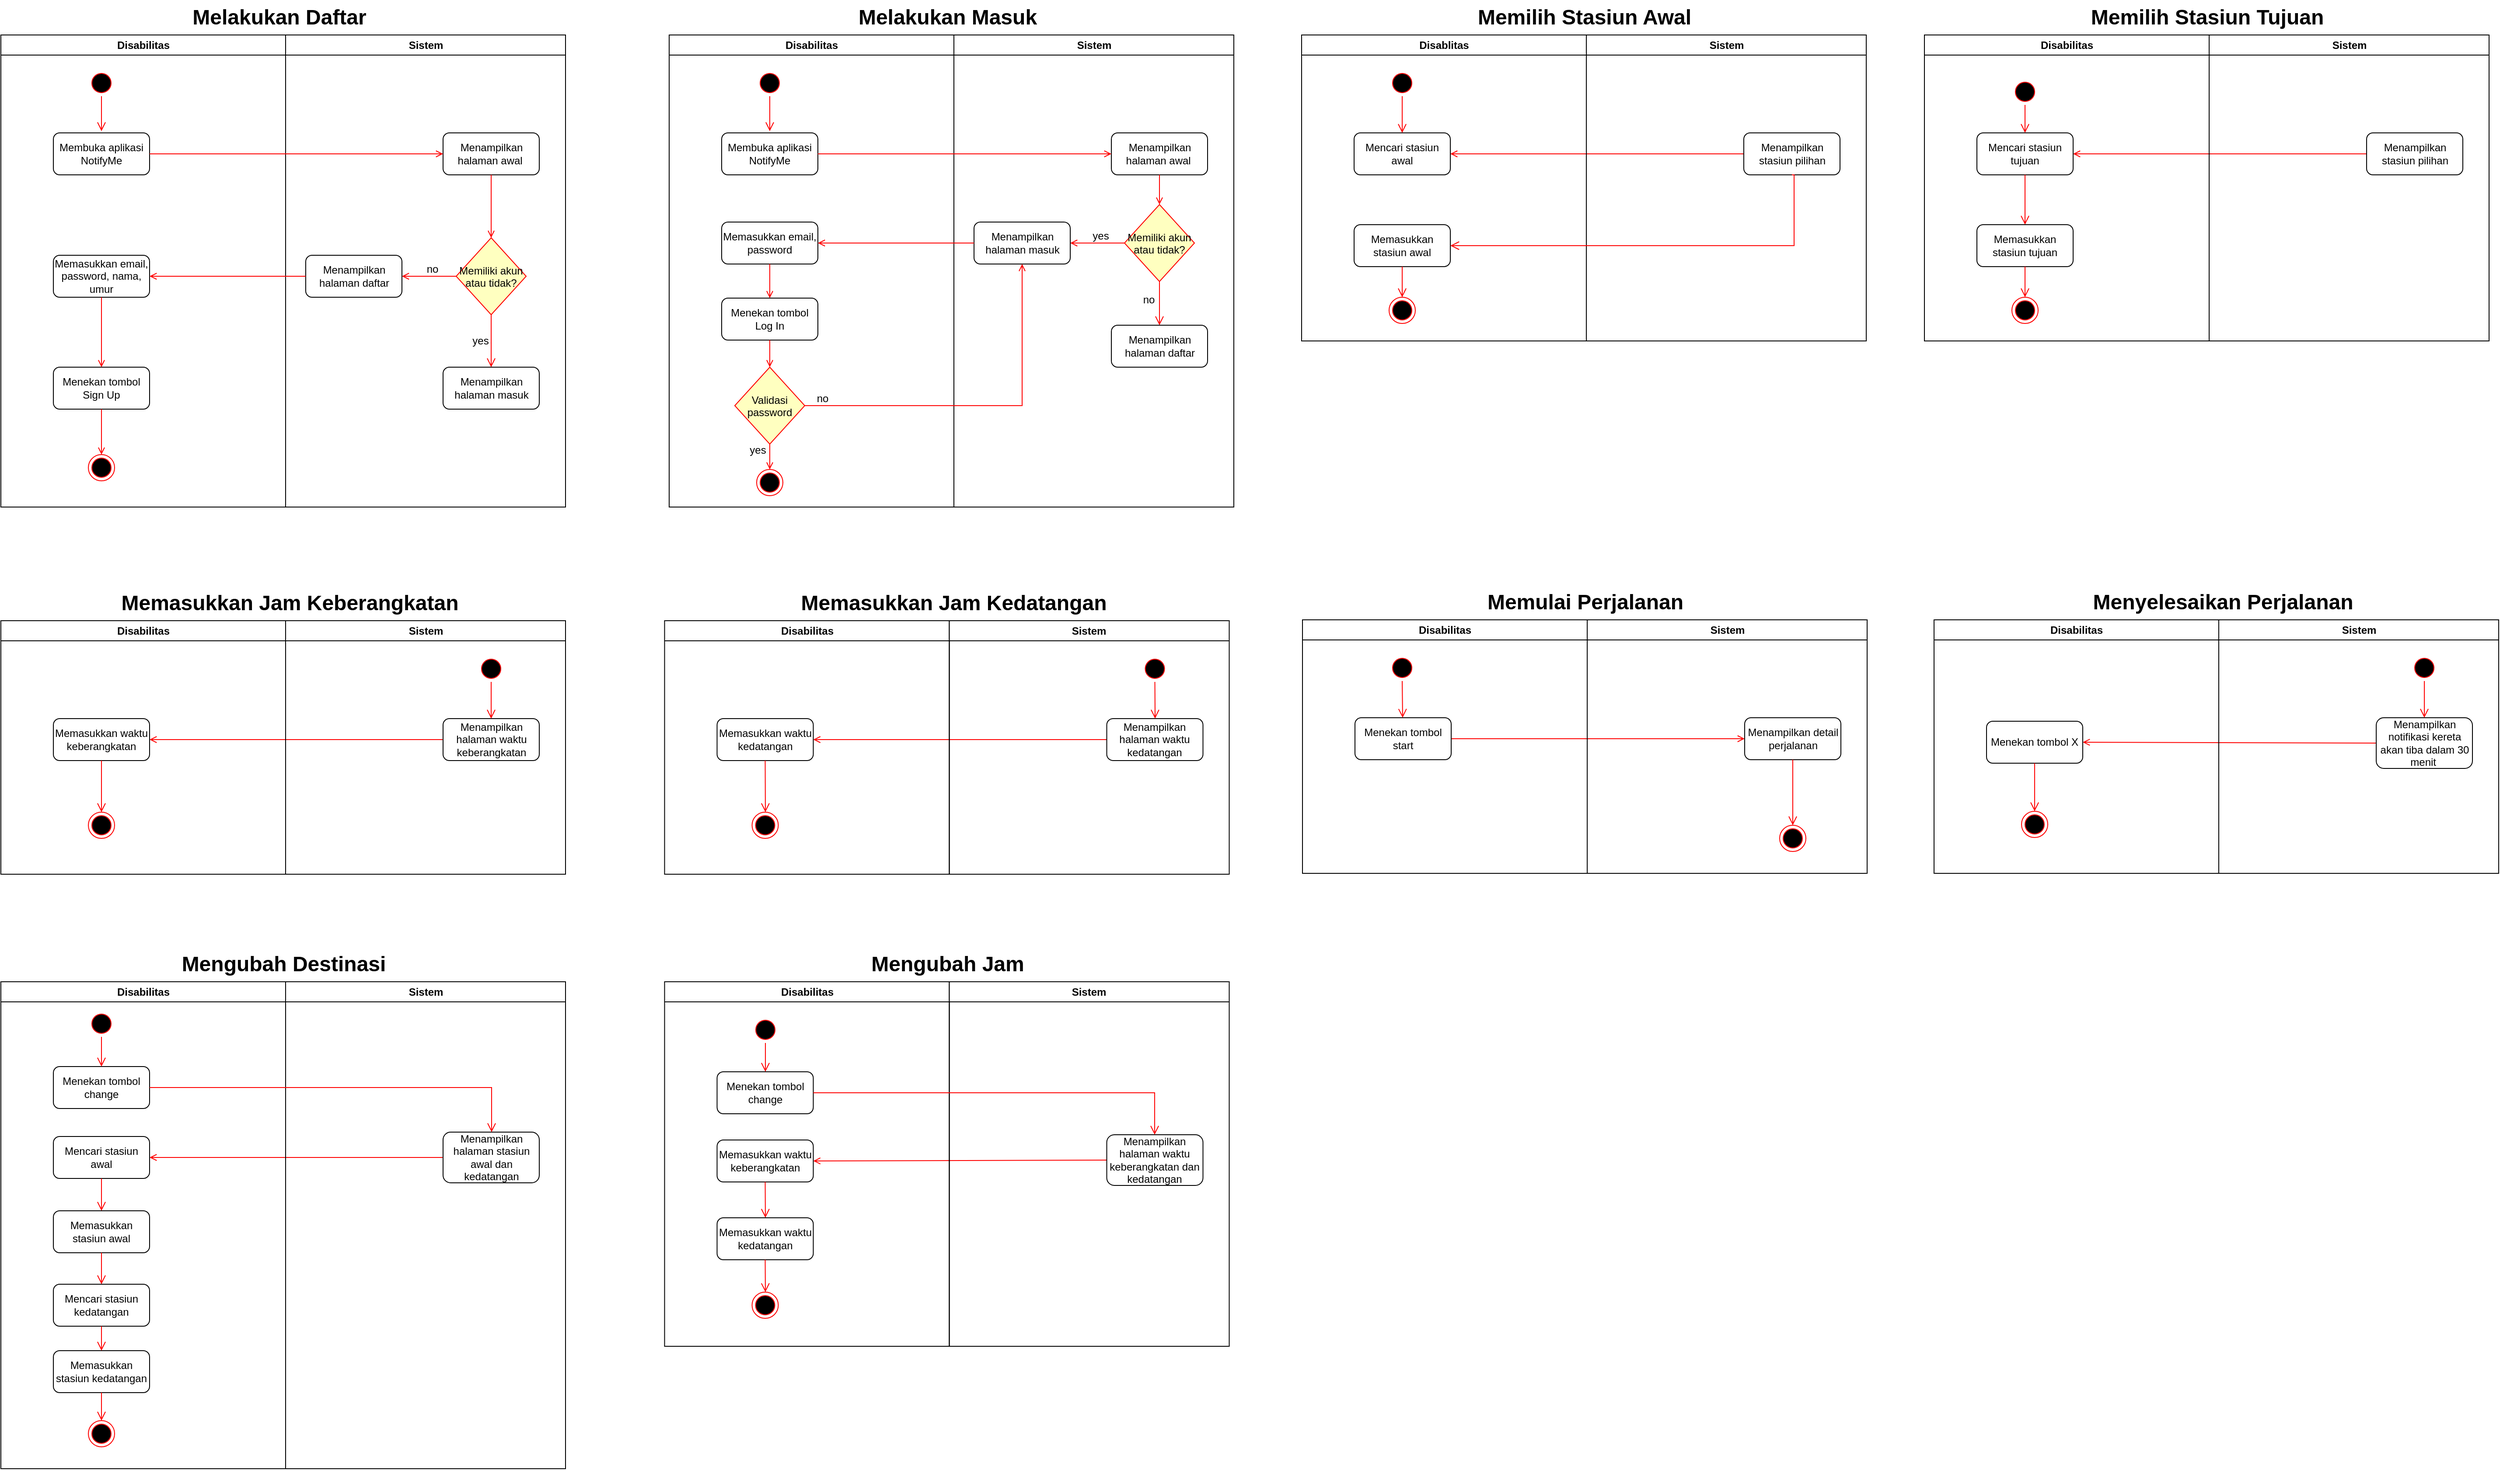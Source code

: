 <mxfile version="22.1.11" type="github">
  <diagram name="Page-1" id="e7e014a7-5840-1c2e-5031-d8a46d1fe8dd">
    <mxGraphModel dx="2760" dy="1655" grid="1" gridSize="10" guides="1" tooltips="1" connect="1" arrows="1" fold="1" page="1" pageScale="1" pageWidth="1169" pageHeight="826" background="none" math="0" shadow="0">
      <root>
        <mxCell id="0" />
        <mxCell id="1" parent="0" />
        <mxCell id="2" value="Disabilitas" style="swimlane;whiteSpace=wrap" parent="1" vertex="1">
          <mxGeometry x="-306" y="-630" width="325.5" height="540" as="geometry" />
        </mxCell>
        <mxCell id="5" value="" style="ellipse;shape=startState;fillColor=#000000;strokeColor=#ff0000;" parent="2" vertex="1">
          <mxGeometry x="100" y="40" width="30" height="30" as="geometry" />
        </mxCell>
        <mxCell id="6" value="" style="edgeStyle=elbowEdgeStyle;elbow=horizontal;verticalAlign=bottom;endArrow=open;endSize=8;strokeColor=#FF0000;endFill=1;rounded=0" parent="2" source="5" edge="1">
          <mxGeometry x="100" y="40" as="geometry">
            <mxPoint x="115.115" y="110" as="targetPoint" />
          </mxGeometry>
        </mxCell>
        <mxCell id="zjFfiofUmFdudKenRciE-41" value="Membuka aplikasi NotifyMe" style="rounded=1;whiteSpace=wrap;html=1;" parent="2" vertex="1">
          <mxGeometry x="60" y="112" width="110" height="48" as="geometry" />
        </mxCell>
        <mxCell id="zjFfiofUmFdudKenRciE-57" value="Memasukkan email, password" style="rounded=1;whiteSpace=wrap;html=1;" parent="2" vertex="1">
          <mxGeometry x="60" y="214" width="110" height="48" as="geometry" />
        </mxCell>
        <mxCell id="zjFfiofUmFdudKenRciE-63" value="Validasi&#xa;password" style="rhombus;fillColor=#ffffc0;strokeColor=#ff0000;" parent="2" vertex="1">
          <mxGeometry x="75" y="380" width="80" height="88" as="geometry" />
        </mxCell>
        <mxCell id="zjFfiofUmFdudKenRciE-69" value="yes" style="text;html=1;strokeColor=none;fillColor=none;align=center;verticalAlign=middle;whiteSpace=wrap;rounded=0;" parent="2" vertex="1">
          <mxGeometry x="83.5" y="471" width="35" height="8" as="geometry" />
        </mxCell>
        <mxCell id="zjFfiofUmFdudKenRciE-66" value="no" style="text;html=1;strokeColor=none;fillColor=none;align=center;verticalAlign=middle;whiteSpace=wrap;rounded=0;" parent="2" vertex="1">
          <mxGeometry x="158" y="412" width="35" height="8" as="geometry" />
        </mxCell>
        <mxCell id="ka0JLmJbpeh9YCM6iJQs-76" value="" style="endArrow=open;strokeColor=#FF0000;endFill=1;rounded=0;exitX=0.5;exitY=1;exitDx=0;exitDy=0;entryX=0.5;entryY=0;entryDx=0;entryDy=0;" parent="2" source="zjFfiofUmFdudKenRciE-57" target="zjFfiofUmFdudKenRciE-68" edge="1">
          <mxGeometry relative="1" as="geometry">
            <mxPoint x="125.5" y="396" as="sourcePoint" />
            <mxPoint x="115.5" y="290" as="targetPoint" />
          </mxGeometry>
        </mxCell>
        <mxCell id="zjFfiofUmFdudKenRciE-68" value="Menekan tombol Log In" style="rounded=1;whiteSpace=wrap;html=1;" parent="2" vertex="1">
          <mxGeometry x="60" y="301" width="110" height="48" as="geometry" />
        </mxCell>
        <mxCell id="ka0JLmJbpeh9YCM6iJQs-77" value="" style="endArrow=open;strokeColor=#FF0000;endFill=1;rounded=0;exitX=0.5;exitY=1;exitDx=0;exitDy=0;entryX=0.5;entryY=0;entryDx=0;entryDy=0;" parent="2" source="zjFfiofUmFdudKenRciE-68" target="zjFfiofUmFdudKenRciE-63" edge="1">
          <mxGeometry relative="1" as="geometry">
            <mxPoint x="125" y="272" as="sourcePoint" />
            <mxPoint x="125" y="325" as="targetPoint" />
          </mxGeometry>
        </mxCell>
        <mxCell id="3" value="Sistem" style="swimlane;whiteSpace=wrap" parent="1" vertex="1">
          <mxGeometry x="19.5" y="-630" width="320" height="540" as="geometry" />
        </mxCell>
        <mxCell id="21" value="Memiliki akun&#xa;atau tidak?" style="rhombus;fillColor=#ffffc0;strokeColor=#ff0000;" parent="3" vertex="1">
          <mxGeometry x="195" y="194" width="80" height="88" as="geometry" />
        </mxCell>
        <mxCell id="23" value="" style="edgeStyle=elbowEdgeStyle;elbow=horizontal;align=left;verticalAlign=top;endArrow=open;endSize=8;strokeColor=#FF0000;endFill=1;rounded=0;exitX=0.5;exitY=1;exitDx=0;exitDy=0;entryX=0.5;entryY=0;entryDx=0;entryDy=0;" parent="3" source="21" target="zjFfiofUmFdudKenRciE-50" edge="1">
          <mxGeometry x="-1" relative="1" as="geometry">
            <mxPoint x="235" y="324.0" as="targetPoint" />
            <Array as="points">
              <mxPoint x="235" y="304" />
            </Array>
          </mxGeometry>
        </mxCell>
        <mxCell id="zjFfiofUmFdudKenRciE-42" value="Menampilkan halaman awal&amp;nbsp;" style="rounded=1;whiteSpace=wrap;html=1;" parent="3" vertex="1">
          <mxGeometry x="180" y="112" width="110" height="48" as="geometry" />
        </mxCell>
        <mxCell id="zjFfiofUmFdudKenRciE-46" value="" style="endArrow=open;strokeColor=#FF0000;endFill=1;rounded=0;exitX=0.5;exitY=1;exitDx=0;exitDy=0;entryX=0.5;entryY=0;entryDx=0;entryDy=0;" parent="3" source="zjFfiofUmFdudKenRciE-42" target="21" edge="1">
          <mxGeometry relative="1" as="geometry">
            <mxPoint x="85" y="280" as="sourcePoint" />
            <mxPoint x="85" y="335" as="targetPoint" />
          </mxGeometry>
        </mxCell>
        <mxCell id="19" value="" style="endArrow=open;strokeColor=#FF0000;endFill=1;rounded=0;exitX=0;exitY=0.5;exitDx=0;exitDy=0;entryX=1;entryY=0.5;entryDx=0;entryDy=0;" parent="3" source="21" target="zjFfiofUmFdudKenRciE-48" edge="1">
          <mxGeometry relative="1" as="geometry">
            <mxPoint x="55" y="232" as="sourcePoint" />
            <mxPoint x="133" y="238" as="targetPoint" />
          </mxGeometry>
        </mxCell>
        <mxCell id="zjFfiofUmFdudKenRciE-48" value="Menampilkan halaman masuk" style="rounded=1;whiteSpace=wrap;html=1;" parent="3" vertex="1">
          <mxGeometry x="23" y="214" width="110" height="48" as="geometry" />
        </mxCell>
        <mxCell id="zjFfiofUmFdudKenRciE-50" value="Menampilkan halaman daftar" style="rounded=1;whiteSpace=wrap;html=1;" parent="3" vertex="1">
          <mxGeometry x="180" y="332" width="110" height="48" as="geometry" />
        </mxCell>
        <mxCell id="zjFfiofUmFdudKenRciE-51" value="yes" style="text;html=1;strokeColor=none;fillColor=none;align=center;verticalAlign=middle;whiteSpace=wrap;rounded=0;" parent="3" vertex="1">
          <mxGeometry x="150" y="226" width="35" height="8" as="geometry" />
        </mxCell>
        <mxCell id="zjFfiofUmFdudKenRciE-53" value="no" style="text;html=1;strokeColor=none;fillColor=none;align=center;verticalAlign=middle;whiteSpace=wrap;rounded=0;" parent="3" vertex="1">
          <mxGeometry x="205" y="299" width="35" height="8" as="geometry" />
        </mxCell>
        <mxCell id="11" value="" style="endArrow=open;strokeColor=#FF0000;endFill=1;rounded=0;exitX=0;exitY=0.5;exitDx=0;exitDy=0;entryX=1;entryY=0.5;entryDx=0;entryDy=0;" parent="1" source="zjFfiofUmFdudKenRciE-48" target="zjFfiofUmFdudKenRciE-57" edge="1">
          <mxGeometry relative="1" as="geometry">
            <mxPoint x="42.5" y="-209.893" as="sourcePoint" />
            <mxPoint x="-136" y="-235.43" as="targetPoint" />
          </mxGeometry>
        </mxCell>
        <mxCell id="zjFfiofUmFdudKenRciE-82" value="Melakukan Masuk" style="text;strokeColor=none;fillColor=none;html=1;fontSize=24;fontStyle=1;verticalAlign=middle;align=center;" parent="1" vertex="1">
          <mxGeometry x="-38.5" y="-670" width="100" height="40" as="geometry" />
        </mxCell>
        <mxCell id="bMjNeZS8wDr0kNpgiMqn-99" value="" style="endArrow=open;strokeColor=#FF0000;endFill=1;rounded=0;entryX=1;entryY=0.5;entryDx=0;entryDy=0;exitX=0;exitY=0.5;exitDx=0;exitDy=0;" parent="1" source="bMjNeZS8wDr0kNpgiMqn-105" target="bMjNeZS8wDr0kNpgiMqn-101" edge="1">
          <mxGeometry relative="1" as="geometry">
            <mxPoint x="907" y="-440" as="sourcePoint" />
            <mxPoint x="912.5" y="-504" as="targetPoint" />
          </mxGeometry>
        </mxCell>
        <mxCell id="bMjNeZS8wDr0kNpgiMqn-100" value="Disablitas" style="swimlane;whiteSpace=wrap" parent="1" vertex="1">
          <mxGeometry x="417" y="-630" width="325.5" height="350" as="geometry" />
        </mxCell>
        <mxCell id="bMjNeZS8wDr0kNpgiMqn-101" value="Mencari stasiun awal" style="rounded=1;whiteSpace=wrap;html=1;" parent="bMjNeZS8wDr0kNpgiMqn-100" vertex="1">
          <mxGeometry x="60" y="112" width="110" height="48" as="geometry" />
        </mxCell>
        <mxCell id="bMjNeZS8wDr0kNpgiMqn-102" value="" style="ellipse;shape=endState;fillColor=#000000;strokeColor=#ff0000" parent="bMjNeZS8wDr0kNpgiMqn-100" vertex="1">
          <mxGeometry x="100" y="300" width="30" height="30" as="geometry" />
        </mxCell>
        <mxCell id="ka0JLmJbpeh9YCM6iJQs-108" value="Memasukkan stasiun awal" style="rounded=1;whiteSpace=wrap;html=1;" parent="bMjNeZS8wDr0kNpgiMqn-100" vertex="1">
          <mxGeometry x="60" y="217" width="110" height="48" as="geometry" />
        </mxCell>
        <mxCell id="ka0JLmJbpeh9YCM6iJQs-109" value="" style="edgeStyle=elbowEdgeStyle;elbow=horizontal;align=left;verticalAlign=top;endArrow=open;endSize=8;strokeColor=#FF0000;endFill=1;rounded=0;exitX=0.5;exitY=1;exitDx=0;exitDy=0;entryX=0.5;entryY=0;entryDx=0;entryDy=0;" parent="bMjNeZS8wDr0kNpgiMqn-100" source="ka0JLmJbpeh9YCM6iJQs-108" target="bMjNeZS8wDr0kNpgiMqn-102" edge="1">
          <mxGeometry x="-1" relative="1" as="geometry">
            <mxPoint x="125" y="227" as="targetPoint" />
            <Array as="points" />
            <mxPoint x="125" y="170" as="sourcePoint" />
          </mxGeometry>
        </mxCell>
        <mxCell id="bMjNeZS8wDr0kNpgiMqn-106" value="" style="ellipse;shape=startState;fillColor=#000000;strokeColor=#ff0000;" parent="bMjNeZS8wDr0kNpgiMqn-100" vertex="1">
          <mxGeometry x="100" y="40" width="30" height="30" as="geometry" />
        </mxCell>
        <mxCell id="bMjNeZS8wDr0kNpgiMqn-107" value="" style="edgeStyle=elbowEdgeStyle;elbow=horizontal;verticalAlign=bottom;endArrow=open;endSize=8;strokeColor=#FF0000;endFill=1;rounded=0;entryX=0.5;entryY=0;entryDx=0;entryDy=0;exitX=0.5;exitY=1;exitDx=0;exitDy=0;" parent="bMjNeZS8wDr0kNpgiMqn-100" source="bMjNeZS8wDr0kNpgiMqn-106" target="bMjNeZS8wDr0kNpgiMqn-101" edge="1">
          <mxGeometry x="100" y="40" as="geometry">
            <mxPoint x="426.5" y="112" as="targetPoint" />
            <mxPoint x="427" y="80" as="sourcePoint" />
          </mxGeometry>
        </mxCell>
        <mxCell id="bMjNeZS8wDr0kNpgiMqn-104" value="Sistem" style="swimlane;whiteSpace=wrap" parent="1" vertex="1">
          <mxGeometry x="742.5" y="-630" width="320" height="350" as="geometry" />
        </mxCell>
        <mxCell id="bMjNeZS8wDr0kNpgiMqn-105" value="Menampilkan stasiun pilihan" style="rounded=1;whiteSpace=wrap;html=1;" parent="bMjNeZS8wDr0kNpgiMqn-104" vertex="1">
          <mxGeometry x="180" y="112" width="110" height="48" as="geometry" />
        </mxCell>
        <mxCell id="bMjNeZS8wDr0kNpgiMqn-108" value="Memilih Stasiun Awal" style="text;strokeColor=none;fillColor=none;html=1;fontSize=24;fontStyle=1;verticalAlign=middle;align=center;" parent="1" vertex="1">
          <mxGeometry x="690" y="-670" width="100" height="40" as="geometry" />
        </mxCell>
        <mxCell id="bMjNeZS8wDr0kNpgiMqn-119" value="" style="endArrow=open;strokeColor=#FF0000;endFill=1;rounded=0;entryX=1;entryY=0.5;entryDx=0;entryDy=0;exitX=0;exitY=0.5;exitDx=0;exitDy=0;" parent="1" source="bMjNeZS8wDr0kNpgiMqn-125" target="bMjNeZS8wDr0kNpgiMqn-121" edge="1">
          <mxGeometry relative="1" as="geometry">
            <mxPoint x="-580" y="230" as="sourcePoint" />
            <mxPoint x="-574.5" y="166" as="targetPoint" />
          </mxGeometry>
        </mxCell>
        <mxCell id="bMjNeZS8wDr0kNpgiMqn-120" value="Disabilitas" style="swimlane;whiteSpace=wrap" parent="1" vertex="1">
          <mxGeometry x="-1070" y="40" width="325.5" height="290" as="geometry" />
        </mxCell>
        <mxCell id="bMjNeZS8wDr0kNpgiMqn-121" value="Memasukkan waktu keberangkatan" style="rounded=1;whiteSpace=wrap;html=1;" parent="bMjNeZS8wDr0kNpgiMqn-120" vertex="1">
          <mxGeometry x="60" y="112" width="110" height="48" as="geometry" />
        </mxCell>
        <mxCell id="bMjNeZS8wDr0kNpgiMqn-122" value="" style="ellipse;shape=endState;fillColor=#000000;strokeColor=#ff0000" parent="bMjNeZS8wDr0kNpgiMqn-120" vertex="1">
          <mxGeometry x="100" y="219" width="30" height="30" as="geometry" />
        </mxCell>
        <mxCell id="bMjNeZS8wDr0kNpgiMqn-123" value="" style="edgeStyle=elbowEdgeStyle;elbow=horizontal;align=left;verticalAlign=top;endArrow=open;endSize=8;strokeColor=#FF0000;endFill=1;rounded=0;exitX=0.5;exitY=1;exitDx=0;exitDy=0;entryX=0.5;entryY=0;entryDx=0;entryDy=0;" parent="bMjNeZS8wDr0kNpgiMqn-120" source="bMjNeZS8wDr0kNpgiMqn-121" target="bMjNeZS8wDr0kNpgiMqn-122" edge="1">
          <mxGeometry x="-1" relative="1" as="geometry">
            <mxPoint x="117" y="240" as="targetPoint" />
            <Array as="points" />
            <mxPoint x="117" y="170" as="sourcePoint" />
          </mxGeometry>
        </mxCell>
        <mxCell id="bMjNeZS8wDr0kNpgiMqn-124" value="Sistem" style="swimlane;whiteSpace=wrap" parent="1" vertex="1">
          <mxGeometry x="-744.5" y="40" width="320" height="290" as="geometry" />
        </mxCell>
        <mxCell id="bMjNeZS8wDr0kNpgiMqn-125" value="Menampilkan halaman waktu keberangkatan" style="rounded=1;whiteSpace=wrap;html=1;" parent="bMjNeZS8wDr0kNpgiMqn-124" vertex="1">
          <mxGeometry x="180" y="112" width="110" height="48" as="geometry" />
        </mxCell>
        <mxCell id="bMjNeZS8wDr0kNpgiMqn-126" value="" style="ellipse;shape=startState;fillColor=#000000;strokeColor=#ff0000;" parent="bMjNeZS8wDr0kNpgiMqn-124" vertex="1">
          <mxGeometry x="220" y="40" width="30" height="30" as="geometry" />
        </mxCell>
        <mxCell id="bMjNeZS8wDr0kNpgiMqn-127" value="" style="edgeStyle=elbowEdgeStyle;elbow=horizontal;verticalAlign=bottom;endArrow=open;endSize=8;strokeColor=#FF0000;endFill=1;rounded=0;entryX=0.5;entryY=0;entryDx=0;entryDy=0;exitX=0.5;exitY=1;exitDx=0;exitDy=0;" parent="bMjNeZS8wDr0kNpgiMqn-124" source="bMjNeZS8wDr0kNpgiMqn-126" target="bMjNeZS8wDr0kNpgiMqn-125" edge="1">
          <mxGeometry x="-225.5" y="40" as="geometry">
            <mxPoint x="-210.385" y="110" as="targetPoint" />
            <mxPoint x="244.5" y="50" as="sourcePoint" />
          </mxGeometry>
        </mxCell>
        <mxCell id="bMjNeZS8wDr0kNpgiMqn-128" value="Memasukkan Jam Keberangkatan" style="text;strokeColor=none;fillColor=none;html=1;fontSize=24;fontStyle=1;verticalAlign=middle;align=center;" parent="1" vertex="1">
          <mxGeometry x="-790" width="100" height="40" as="geometry" />
        </mxCell>
        <mxCell id="bMjNeZS8wDr0kNpgiMqn-188" value="" style="endArrow=open;strokeColor=#FF0000;endFill=1;rounded=0;entryX=1;entryY=0.5;entryDx=0;entryDy=0;exitX=0;exitY=0.5;exitDx=0;exitDy=0;" parent="1" source="bMjNeZS8wDr0kNpgiMqn-194" target="bMjNeZS8wDr0kNpgiMqn-190" edge="1">
          <mxGeometry relative="1" as="geometry">
            <mxPoint x="178.75" y="230" as="sourcePoint" />
            <mxPoint x="184.25" y="166" as="targetPoint" />
          </mxGeometry>
        </mxCell>
        <mxCell id="bMjNeZS8wDr0kNpgiMqn-189" value="Disabilitas" style="swimlane;whiteSpace=wrap" parent="1" vertex="1">
          <mxGeometry x="-311.25" y="40" width="325.5" height="290" as="geometry" />
        </mxCell>
        <mxCell id="bMjNeZS8wDr0kNpgiMqn-190" value="Memasukkan waktu kedatangan" style="rounded=1;whiteSpace=wrap;html=1;" parent="bMjNeZS8wDr0kNpgiMqn-189" vertex="1">
          <mxGeometry x="60" y="112" width="110" height="48" as="geometry" />
        </mxCell>
        <mxCell id="bMjNeZS8wDr0kNpgiMqn-191" value="" style="ellipse;shape=endState;fillColor=#000000;strokeColor=#ff0000" parent="bMjNeZS8wDr0kNpgiMqn-189" vertex="1">
          <mxGeometry x="100" y="219" width="30" height="30" as="geometry" />
        </mxCell>
        <mxCell id="bMjNeZS8wDr0kNpgiMqn-192" value="" style="edgeStyle=elbowEdgeStyle;elbow=horizontal;align=left;verticalAlign=top;endArrow=open;endSize=8;strokeColor=#FF0000;endFill=1;rounded=0;exitX=0.5;exitY=1;exitDx=0;exitDy=0;entryX=0.5;entryY=0;entryDx=0;entryDy=0;" parent="bMjNeZS8wDr0kNpgiMqn-189" source="bMjNeZS8wDr0kNpgiMqn-190" target="bMjNeZS8wDr0kNpgiMqn-191" edge="1">
          <mxGeometry x="-1" relative="1" as="geometry">
            <mxPoint x="117" y="240" as="targetPoint" />
            <Array as="points" />
            <mxPoint x="117" y="170" as="sourcePoint" />
          </mxGeometry>
        </mxCell>
        <mxCell id="bMjNeZS8wDr0kNpgiMqn-193" value="Sistem" style="swimlane;whiteSpace=wrap" parent="1" vertex="1">
          <mxGeometry x="14.25" y="40" width="320" height="290" as="geometry" />
        </mxCell>
        <mxCell id="bMjNeZS8wDr0kNpgiMqn-194" value="Menampilkan halaman waktu kedatangan" style="rounded=1;whiteSpace=wrap;html=1;" parent="bMjNeZS8wDr0kNpgiMqn-193" vertex="1">
          <mxGeometry x="180" y="112" width="110" height="48" as="geometry" />
        </mxCell>
        <mxCell id="bMjNeZS8wDr0kNpgiMqn-195" value="" style="ellipse;shape=startState;fillColor=#000000;strokeColor=#ff0000;" parent="bMjNeZS8wDr0kNpgiMqn-193" vertex="1">
          <mxGeometry x="220" y="40" width="30" height="30" as="geometry" />
        </mxCell>
        <mxCell id="bMjNeZS8wDr0kNpgiMqn-196" value="" style="edgeStyle=elbowEdgeStyle;elbow=horizontal;verticalAlign=bottom;endArrow=open;endSize=8;strokeColor=#FF0000;endFill=1;rounded=0;entryX=0.5;entryY=0;entryDx=0;entryDy=0;exitX=0.5;exitY=1;exitDx=0;exitDy=0;" parent="bMjNeZS8wDr0kNpgiMqn-193" source="bMjNeZS8wDr0kNpgiMqn-195" target="bMjNeZS8wDr0kNpgiMqn-194" edge="1">
          <mxGeometry x="-225.5" y="40" as="geometry">
            <mxPoint x="-210.385" y="110" as="targetPoint" />
            <mxPoint x="244.5" y="50" as="sourcePoint" />
          </mxGeometry>
        </mxCell>
        <mxCell id="bMjNeZS8wDr0kNpgiMqn-197" value="Memasukkan Jam Kedatangan" style="text;strokeColor=none;fillColor=none;html=1;fontSize=24;fontStyle=1;verticalAlign=middle;align=center;" parent="1" vertex="1">
          <mxGeometry x="-31.25" width="100" height="40" as="geometry" />
        </mxCell>
        <mxCell id="ka0JLmJbpeh9YCM6iJQs-38" value="Disabilitas" style="swimlane;whiteSpace=wrap" parent="1" vertex="1">
          <mxGeometry x="-1070" y="-630" width="325.5" height="540" as="geometry" />
        </mxCell>
        <mxCell id="ka0JLmJbpeh9YCM6iJQs-39" value="" style="ellipse;shape=startState;fillColor=#000000;strokeColor=#ff0000;" parent="ka0JLmJbpeh9YCM6iJQs-38" vertex="1">
          <mxGeometry x="100" y="40" width="30" height="30" as="geometry" />
        </mxCell>
        <mxCell id="ka0JLmJbpeh9YCM6iJQs-40" value="" style="edgeStyle=elbowEdgeStyle;elbow=horizontal;verticalAlign=bottom;endArrow=open;endSize=8;strokeColor=#FF0000;endFill=1;rounded=0" parent="ka0JLmJbpeh9YCM6iJQs-38" source="ka0JLmJbpeh9YCM6iJQs-39" edge="1">
          <mxGeometry x="100" y="40" as="geometry">
            <mxPoint x="115.115" y="110" as="targetPoint" />
          </mxGeometry>
        </mxCell>
        <mxCell id="ka0JLmJbpeh9YCM6iJQs-41" value="Membuka aplikasi NotifyMe" style="rounded=1;whiteSpace=wrap;html=1;" parent="ka0JLmJbpeh9YCM6iJQs-38" vertex="1">
          <mxGeometry x="60" y="112" width="110" height="48" as="geometry" />
        </mxCell>
        <mxCell id="ka0JLmJbpeh9YCM6iJQs-42" value="Memasukkan email, password, nama, umur" style="rounded=1;whiteSpace=wrap;html=1;" parent="ka0JLmJbpeh9YCM6iJQs-38" vertex="1">
          <mxGeometry x="60" y="252" width="110" height="48" as="geometry" />
        </mxCell>
        <mxCell id="ka0JLmJbpeh9YCM6iJQs-72" value="Menekan tombol Sign Up" style="rounded=1;whiteSpace=wrap;html=1;" parent="ka0JLmJbpeh9YCM6iJQs-38" vertex="1">
          <mxGeometry x="60" y="380" width="110" height="48" as="geometry" />
        </mxCell>
        <mxCell id="ka0JLmJbpeh9YCM6iJQs-62" value="" style="endArrow=open;strokeColor=#FF0000;endFill=1;rounded=0;exitX=0.5;exitY=1;exitDx=0;exitDy=0;entryX=0.5;entryY=0;entryDx=0;entryDy=0;" parent="ka0JLmJbpeh9YCM6iJQs-38" source="ka0JLmJbpeh9YCM6iJQs-72" target="ka0JLmJbpeh9YCM6iJQs-61" edge="1">
          <mxGeometry relative="1" as="geometry">
            <mxPoint x="130" y="450" as="sourcePoint" />
            <mxPoint x="114" y="480" as="targetPoint" />
          </mxGeometry>
        </mxCell>
        <mxCell id="ka0JLmJbpeh9YCM6iJQs-61" value="" style="ellipse;shape=endState;fillColor=#000000;strokeColor=#ff0000" parent="ka0JLmJbpeh9YCM6iJQs-38" vertex="1">
          <mxGeometry x="100" y="480" width="30" height="30" as="geometry" />
        </mxCell>
        <mxCell id="ka0JLmJbpeh9YCM6iJQs-44" value="Sistem" style="swimlane;whiteSpace=wrap" parent="1" vertex="1">
          <mxGeometry x="-744.5" y="-630" width="320" height="540" as="geometry" />
        </mxCell>
        <mxCell id="ka0JLmJbpeh9YCM6iJQs-45" value="Memiliki akun&#xa;atau tidak?" style="rhombus;fillColor=#ffffc0;strokeColor=#ff0000;" parent="ka0JLmJbpeh9YCM6iJQs-44" vertex="1">
          <mxGeometry x="195" y="232" width="80" height="88" as="geometry" />
        </mxCell>
        <mxCell id="ka0JLmJbpeh9YCM6iJQs-46" value="" style="edgeStyle=elbowEdgeStyle;elbow=horizontal;align=left;verticalAlign=top;endArrow=open;endSize=8;strokeColor=#FF0000;endFill=1;rounded=0;exitX=0.5;exitY=1;exitDx=0;exitDy=0;entryX=0.5;entryY=0;entryDx=0;entryDy=0;" parent="ka0JLmJbpeh9YCM6iJQs-44" source="ka0JLmJbpeh9YCM6iJQs-45" target="ka0JLmJbpeh9YCM6iJQs-51" edge="1">
          <mxGeometry x="-1" relative="1" as="geometry">
            <mxPoint x="235" y="362.0" as="targetPoint" />
            <Array as="points">
              <mxPoint x="235" y="342" />
            </Array>
          </mxGeometry>
        </mxCell>
        <mxCell id="ka0JLmJbpeh9YCM6iJQs-47" value="Menampilkan halaman awal&amp;nbsp;" style="rounded=1;whiteSpace=wrap;html=1;" parent="ka0JLmJbpeh9YCM6iJQs-44" vertex="1">
          <mxGeometry x="180" y="112" width="110" height="48" as="geometry" />
        </mxCell>
        <mxCell id="ka0JLmJbpeh9YCM6iJQs-48" value="" style="endArrow=open;strokeColor=#FF0000;endFill=1;rounded=0;exitX=0.5;exitY=1;exitDx=0;exitDy=0;entryX=0.5;entryY=0;entryDx=0;entryDy=0;" parent="ka0JLmJbpeh9YCM6iJQs-44" source="ka0JLmJbpeh9YCM6iJQs-47" target="ka0JLmJbpeh9YCM6iJQs-45" edge="1">
          <mxGeometry relative="1" as="geometry">
            <mxPoint x="85" y="280" as="sourcePoint" />
            <mxPoint x="85" y="335" as="targetPoint" />
          </mxGeometry>
        </mxCell>
        <mxCell id="ka0JLmJbpeh9YCM6iJQs-49" value="" style="endArrow=open;strokeColor=#FF0000;endFill=1;rounded=0;exitX=0;exitY=0.5;exitDx=0;exitDy=0;entryX=1;entryY=0.5;entryDx=0;entryDy=0;" parent="ka0JLmJbpeh9YCM6iJQs-44" source="ka0JLmJbpeh9YCM6iJQs-45" target="ka0JLmJbpeh9YCM6iJQs-50" edge="1">
          <mxGeometry relative="1" as="geometry">
            <mxPoint x="55" y="270" as="sourcePoint" />
            <mxPoint x="133" y="276" as="targetPoint" />
          </mxGeometry>
        </mxCell>
        <mxCell id="ka0JLmJbpeh9YCM6iJQs-50" value="Menampilkan halaman daftar" style="rounded=1;whiteSpace=wrap;html=1;" parent="ka0JLmJbpeh9YCM6iJQs-44" vertex="1">
          <mxGeometry x="23" y="252" width="110" height="48" as="geometry" />
        </mxCell>
        <mxCell id="ka0JLmJbpeh9YCM6iJQs-51" value="Menampilkan halaman masuk" style="rounded=1;whiteSpace=wrap;html=1;" parent="ka0JLmJbpeh9YCM6iJQs-44" vertex="1">
          <mxGeometry x="180" y="380" width="110" height="48" as="geometry" />
        </mxCell>
        <mxCell id="ka0JLmJbpeh9YCM6iJQs-52" value="no" style="text;html=1;strokeColor=none;fillColor=none;align=center;verticalAlign=middle;whiteSpace=wrap;rounded=0;" parent="ka0JLmJbpeh9YCM6iJQs-44" vertex="1">
          <mxGeometry x="150" y="264" width="35" height="8" as="geometry" />
        </mxCell>
        <mxCell id="ka0JLmJbpeh9YCM6iJQs-53" value="yes" style="text;html=1;strokeColor=none;fillColor=none;align=center;verticalAlign=middle;whiteSpace=wrap;rounded=0;" parent="ka0JLmJbpeh9YCM6iJQs-44" vertex="1">
          <mxGeometry x="205" y="346" width="35" height="8" as="geometry" />
        </mxCell>
        <mxCell id="ka0JLmJbpeh9YCM6iJQs-63" value="" style="endArrow=open;strokeColor=#FF0000;endFill=1;rounded=0;exitX=0;exitY=0.5;exitDx=0;exitDy=0;entryX=1;entryY=0.5;entryDx=0;entryDy=0;" parent="1" source="ka0JLmJbpeh9YCM6iJQs-50" target="ka0JLmJbpeh9YCM6iJQs-42" edge="1">
          <mxGeometry relative="1" as="geometry">
            <mxPoint x="-721.5" y="-171.893" as="sourcePoint" />
            <mxPoint x="-900" y="-197.43" as="targetPoint" />
          </mxGeometry>
        </mxCell>
        <mxCell id="ka0JLmJbpeh9YCM6iJQs-64" value="" style="endArrow=open;strokeColor=#FF0000;endFill=1;rounded=0;exitX=0.5;exitY=1;exitDx=0;exitDy=0;" parent="1" source="ka0JLmJbpeh9YCM6iJQs-42" edge="1">
          <mxGeometry relative="1" as="geometry">
            <mxPoint x="-711.5" y="-244" as="sourcePoint" />
            <mxPoint x="-955" y="-250" as="targetPoint" />
            <Array as="points" />
          </mxGeometry>
        </mxCell>
        <mxCell id="ka0JLmJbpeh9YCM6iJQs-67" value="Melakukan Daftar" style="text;strokeColor=none;fillColor=none;html=1;fontSize=24;fontStyle=1;verticalAlign=middle;align=center;" parent="1" vertex="1">
          <mxGeometry x="-802.5" y="-670" width="100" height="40" as="geometry" />
        </mxCell>
        <mxCell id="ka0JLmJbpeh9YCM6iJQs-68" value="" style="endArrow=open;strokeColor=#FF0000;endFill=1;rounded=0;exitX=1;exitY=0.5;exitDx=0;exitDy=0;entryX=0;entryY=0.5;entryDx=0;entryDy=0;" parent="1" source="ka0JLmJbpeh9YCM6iJQs-41" target="ka0JLmJbpeh9YCM6iJQs-47" edge="1">
          <mxGeometry relative="1" as="geometry">
            <mxPoint x="-711" y="-344" as="sourcePoint" />
            <mxPoint x="-890" y="-344" as="targetPoint" />
          </mxGeometry>
        </mxCell>
        <mxCell id="ka0JLmJbpeh9YCM6iJQs-69" value="" style="endArrow=open;strokeColor=#FF0000;endFill=1;rounded=0;exitX=1;exitY=0.5;exitDx=0;exitDy=0;entryX=0;entryY=0.5;entryDx=0;entryDy=0;" parent="1" source="zjFfiofUmFdudKenRciE-41" target="zjFfiofUmFdudKenRciE-42" edge="1">
          <mxGeometry relative="1" as="geometry">
            <mxPoint x="52.5" y="-344" as="sourcePoint" />
            <mxPoint x="-125.5" y="-344" as="targetPoint" />
          </mxGeometry>
        </mxCell>
        <mxCell id="ka0JLmJbpeh9YCM6iJQs-71" value="" style="endArrow=open;strokeColor=#FF0000;endFill=1;rounded=0;exitX=1;exitY=0.5;exitDx=0;exitDy=0;entryX=0.5;entryY=1;entryDx=0;entryDy=0;" parent="1" source="zjFfiofUmFdudKenRciE-63" target="zjFfiofUmFdudKenRciE-48" edge="1">
          <mxGeometry relative="1" as="geometry">
            <mxPoint x="-181" y="-358" as="sourcePoint" />
            <mxPoint x="-181" y="-278" as="targetPoint" />
            <Array as="points">
              <mxPoint x="97.5" y="-206" />
            </Array>
          </mxGeometry>
        </mxCell>
        <mxCell id="38" value="" style="ellipse;shape=endState;fillColor=#000000;strokeColor=#ff0000" parent="1" vertex="1">
          <mxGeometry x="-206" y="-133" width="30" height="30" as="geometry" />
        </mxCell>
        <mxCell id="ka0JLmJbpeh9YCM6iJQs-75" value="" style="endArrow=open;strokeColor=#FF0000;endFill=1;rounded=0;exitX=0.5;exitY=1;exitDx=0;exitDy=0;entryX=0.5;entryY=0;entryDx=0;entryDy=0;" parent="1" source="zjFfiofUmFdudKenRciE-63" target="38" edge="1">
          <mxGeometry relative="1" as="geometry">
            <mxPoint x="-180.5" y="-130" as="sourcePoint" />
            <mxPoint x="-190.5" y="-210" as="targetPoint" />
          </mxGeometry>
        </mxCell>
        <mxCell id="ka0JLmJbpeh9YCM6iJQs-98" value="" style="endArrow=open;strokeColor=#FF0000;endFill=1;rounded=0;exitX=1;exitY=0.5;exitDx=0;exitDy=0;entryX=0;entryY=0.5;entryDx=0;entryDy=0;" parent="1" source="ka0JLmJbpeh9YCM6iJQs-100" target="ka0JLmJbpeh9YCM6iJQs-104" edge="1">
          <mxGeometry relative="1" as="geometry">
            <mxPoint x="908" y="229" as="sourcePoint" />
            <mxPoint x="670" y="240" as="targetPoint" />
          </mxGeometry>
        </mxCell>
        <mxCell id="ka0JLmJbpeh9YCM6iJQs-99" value="Disabilitas" style="swimlane;whiteSpace=wrap" parent="1" vertex="1">
          <mxGeometry x="418" y="39" width="325.5" height="290" as="geometry" />
        </mxCell>
        <mxCell id="ka0JLmJbpeh9YCM6iJQs-100" value="Menekan tombol start" style="rounded=1;whiteSpace=wrap;html=1;" parent="ka0JLmJbpeh9YCM6iJQs-99" vertex="1">
          <mxGeometry x="60" y="112" width="110" height="48" as="geometry" />
        </mxCell>
        <mxCell id="ka0JLmJbpeh9YCM6iJQs-105" value="" style="ellipse;shape=startState;fillColor=#000000;strokeColor=#ff0000;" parent="ka0JLmJbpeh9YCM6iJQs-99" vertex="1">
          <mxGeometry x="99" y="40" width="30" height="30" as="geometry" />
        </mxCell>
        <mxCell id="ka0JLmJbpeh9YCM6iJQs-123" value="" style="edgeStyle=elbowEdgeStyle;elbow=horizontal;align=left;verticalAlign=top;endArrow=open;endSize=8;strokeColor=#FF0000;endFill=1;rounded=0;entryX=0.5;entryY=0;entryDx=0;entryDy=0;exitX=0.5;exitY=1;exitDx=0;exitDy=0;" parent="ka0JLmJbpeh9YCM6iJQs-99" source="ka0JLmJbpeh9YCM6iJQs-105" target="ka0JLmJbpeh9YCM6iJQs-100" edge="1">
          <mxGeometry x="-1" relative="1" as="geometry">
            <mxPoint x="112" y="121" as="targetPoint" />
            <Array as="points" />
            <mxPoint x="122" y="71" as="sourcePoint" />
          </mxGeometry>
        </mxCell>
        <mxCell id="ka0JLmJbpeh9YCM6iJQs-103" value="Sistem" style="swimlane;whiteSpace=wrap" parent="1" vertex="1">
          <mxGeometry x="743.5" y="39" width="320" height="290" as="geometry" />
        </mxCell>
        <mxCell id="ka0JLmJbpeh9YCM6iJQs-104" value="Menampilkan detail perjalanan" style="rounded=1;whiteSpace=wrap;html=1;" parent="ka0JLmJbpeh9YCM6iJQs-103" vertex="1">
          <mxGeometry x="180" y="112" width="110" height="48" as="geometry" />
        </mxCell>
        <mxCell id="ka0JLmJbpeh9YCM6iJQs-101" value="" style="ellipse;shape=endState;fillColor=#000000;strokeColor=#ff0000" parent="ka0JLmJbpeh9YCM6iJQs-103" vertex="1">
          <mxGeometry x="220" y="235" width="30" height="30" as="geometry" />
        </mxCell>
        <mxCell id="ka0JLmJbpeh9YCM6iJQs-102" value="" style="edgeStyle=elbowEdgeStyle;elbow=horizontal;align=left;verticalAlign=top;endArrow=open;endSize=8;strokeColor=#FF0000;endFill=1;rounded=0;exitX=0.5;exitY=1;exitDx=0;exitDy=0;entryX=0.5;entryY=0;entryDx=0;entryDy=0;" parent="ka0JLmJbpeh9YCM6iJQs-103" source="ka0JLmJbpeh9YCM6iJQs-104" target="ka0JLmJbpeh9YCM6iJQs-101" edge="1">
          <mxGeometry x="-1" relative="1" as="geometry">
            <mxPoint x="-208.5" y="240" as="targetPoint" />
            <Array as="points" />
            <mxPoint x="-208.5" y="170" as="sourcePoint" />
          </mxGeometry>
        </mxCell>
        <mxCell id="ka0JLmJbpeh9YCM6iJQs-107" value="Memulai Perjalanan" style="text;strokeColor=none;fillColor=none;html=1;fontSize=24;fontStyle=1;verticalAlign=middle;align=center;" parent="1" vertex="1">
          <mxGeometry x="691" y="-1" width="100" height="40" as="geometry" />
        </mxCell>
        <mxCell id="ka0JLmJbpeh9YCM6iJQs-110" value="" style="endArrow=open;strokeColor=#FF0000;endFill=1;rounded=0;entryX=1;entryY=0.5;entryDx=0;entryDy=0;exitX=0;exitY=0.5;exitDx=0;exitDy=0;" parent="1" source="ka0JLmJbpeh9YCM6iJQs-118" target="ka0JLmJbpeh9YCM6iJQs-112" edge="1">
          <mxGeometry relative="1" as="geometry">
            <mxPoint x="1619" y="-440" as="sourcePoint" />
            <mxPoint x="1624.5" y="-504" as="targetPoint" />
          </mxGeometry>
        </mxCell>
        <mxCell id="ka0JLmJbpeh9YCM6iJQs-111" value="Disabilitas" style="swimlane;whiteSpace=wrap" parent="1" vertex="1">
          <mxGeometry x="1129" y="-630" width="325.5" height="350" as="geometry" />
        </mxCell>
        <mxCell id="ka0JLmJbpeh9YCM6iJQs-112" value="Mencari stasiun tujuan" style="rounded=1;whiteSpace=wrap;html=1;" parent="ka0JLmJbpeh9YCM6iJQs-111" vertex="1">
          <mxGeometry x="60" y="112" width="110" height="48" as="geometry" />
        </mxCell>
        <mxCell id="ka0JLmJbpeh9YCM6iJQs-113" value="" style="ellipse;shape=endState;fillColor=#000000;strokeColor=#ff0000" parent="ka0JLmJbpeh9YCM6iJQs-111" vertex="1">
          <mxGeometry x="100" y="300" width="30" height="30" as="geometry" />
        </mxCell>
        <mxCell id="ka0JLmJbpeh9YCM6iJQs-114" value="" style="edgeStyle=elbowEdgeStyle;elbow=horizontal;align=left;verticalAlign=top;endArrow=open;endSize=8;strokeColor=#FF0000;endFill=1;rounded=0;exitX=0.5;exitY=1;exitDx=0;exitDy=0;entryX=0.5;entryY=0;entryDx=0;entryDy=0;" parent="ka0JLmJbpeh9YCM6iJQs-111" source="ka0JLmJbpeh9YCM6iJQs-112" target="ka0JLmJbpeh9YCM6iJQs-115" edge="1">
          <mxGeometry x="-1" relative="1" as="geometry">
            <mxPoint x="115" y="210" as="targetPoint" />
            <Array as="points" />
            <mxPoint x="117" y="170" as="sourcePoint" />
          </mxGeometry>
        </mxCell>
        <mxCell id="ka0JLmJbpeh9YCM6iJQs-115" value="Memasukkan stasiun tujuan" style="rounded=1;whiteSpace=wrap;html=1;" parent="ka0JLmJbpeh9YCM6iJQs-111" vertex="1">
          <mxGeometry x="60" y="217" width="110" height="48" as="geometry" />
        </mxCell>
        <mxCell id="ka0JLmJbpeh9YCM6iJQs-116" value="" style="edgeStyle=elbowEdgeStyle;elbow=horizontal;align=left;verticalAlign=top;endArrow=open;endSize=8;strokeColor=#FF0000;endFill=1;rounded=0;exitX=0.5;exitY=1;exitDx=0;exitDy=0;entryX=0.5;entryY=0;entryDx=0;entryDy=0;" parent="ka0JLmJbpeh9YCM6iJQs-111" source="ka0JLmJbpeh9YCM6iJQs-115" target="ka0JLmJbpeh9YCM6iJQs-113" edge="1">
          <mxGeometry x="-1" relative="1" as="geometry">
            <mxPoint x="125" y="227" as="targetPoint" />
            <Array as="points" />
            <mxPoint x="125" y="170" as="sourcePoint" />
          </mxGeometry>
        </mxCell>
        <mxCell id="ka0JLmJbpeh9YCM6iJQs-119" value="" style="ellipse;shape=startState;fillColor=#000000;strokeColor=#ff0000;" parent="ka0JLmJbpeh9YCM6iJQs-111" vertex="1">
          <mxGeometry x="100" y="50" width="30" height="30" as="geometry" />
        </mxCell>
        <mxCell id="ka0JLmJbpeh9YCM6iJQs-120" value="" style="edgeStyle=elbowEdgeStyle;elbow=horizontal;verticalAlign=bottom;endArrow=open;endSize=8;strokeColor=#FF0000;endFill=1;rounded=0;entryX=0.5;entryY=0;entryDx=0;entryDy=0;exitX=0.5;exitY=1;exitDx=0;exitDy=0;" parent="ka0JLmJbpeh9YCM6iJQs-111" source="ka0JLmJbpeh9YCM6iJQs-119" target="ka0JLmJbpeh9YCM6iJQs-112" edge="1">
          <mxGeometry x="100" y="40" as="geometry">
            <mxPoint x="115.115" y="110" as="targetPoint" />
            <mxPoint x="561" y="90" as="sourcePoint" />
          </mxGeometry>
        </mxCell>
        <mxCell id="ka0JLmJbpeh9YCM6iJQs-117" value="Sistem" style="swimlane;whiteSpace=wrap" parent="1" vertex="1">
          <mxGeometry x="1454.5" y="-630" width="320" height="350" as="geometry" />
        </mxCell>
        <mxCell id="ka0JLmJbpeh9YCM6iJQs-118" value="Menampilkan stasiun pilihan" style="rounded=1;whiteSpace=wrap;html=1;" parent="ka0JLmJbpeh9YCM6iJQs-117" vertex="1">
          <mxGeometry x="180" y="112" width="110" height="48" as="geometry" />
        </mxCell>
        <mxCell id="ka0JLmJbpeh9YCM6iJQs-121" value="Memilih Stasiun Tujuan" style="text;strokeColor=none;fillColor=none;html=1;fontSize=24;fontStyle=1;verticalAlign=middle;align=center;" parent="1" vertex="1">
          <mxGeometry x="1402" y="-670" width="100" height="40" as="geometry" />
        </mxCell>
        <mxCell id="ka0JLmJbpeh9YCM6iJQs-134" value="" style="endArrow=open;strokeColor=#FF0000;endFill=1;rounded=0;entryX=1;entryY=0.5;entryDx=0;entryDy=0;exitX=0;exitY=0.5;exitDx=0;exitDy=0;" parent="1" source="ka0JLmJbpeh9YCM6iJQs-140" target="ka0JLmJbpeh9YCM6iJQs-136" edge="1">
          <mxGeometry relative="1" as="geometry">
            <mxPoint x="1630" y="229" as="sourcePoint" />
            <mxPoint x="1635.5" y="165" as="targetPoint" />
          </mxGeometry>
        </mxCell>
        <mxCell id="ka0JLmJbpeh9YCM6iJQs-135" value="Disabilitas" style="swimlane;whiteSpace=wrap" parent="1" vertex="1">
          <mxGeometry x="1140" y="39" width="325.5" height="290" as="geometry" />
        </mxCell>
        <mxCell id="ka0JLmJbpeh9YCM6iJQs-136" value="Menekan tombol X" style="rounded=1;whiteSpace=wrap;html=1;" parent="ka0JLmJbpeh9YCM6iJQs-135" vertex="1">
          <mxGeometry x="60" y="116" width="110" height="48" as="geometry" />
        </mxCell>
        <mxCell id="ka0JLmJbpeh9YCM6iJQs-137" value="" style="ellipse;shape=endState;fillColor=#000000;strokeColor=#ff0000" parent="ka0JLmJbpeh9YCM6iJQs-135" vertex="1">
          <mxGeometry x="100" y="219" width="30" height="30" as="geometry" />
        </mxCell>
        <mxCell id="ka0JLmJbpeh9YCM6iJQs-138" value="" style="edgeStyle=elbowEdgeStyle;elbow=horizontal;align=left;verticalAlign=top;endArrow=open;endSize=8;strokeColor=#FF0000;endFill=1;rounded=0;exitX=0.5;exitY=1;exitDx=0;exitDy=0;entryX=0.5;entryY=0;entryDx=0;entryDy=0;" parent="ka0JLmJbpeh9YCM6iJQs-135" source="ka0JLmJbpeh9YCM6iJQs-136" target="ka0JLmJbpeh9YCM6iJQs-137" edge="1">
          <mxGeometry x="-1" relative="1" as="geometry">
            <mxPoint x="117" y="240" as="targetPoint" />
            <Array as="points" />
            <mxPoint x="117" y="170" as="sourcePoint" />
          </mxGeometry>
        </mxCell>
        <mxCell id="ka0JLmJbpeh9YCM6iJQs-139" value="Sistem" style="swimlane;whiteSpace=wrap" parent="1" vertex="1">
          <mxGeometry x="1465.5" y="39" width="320" height="290" as="geometry" />
        </mxCell>
        <mxCell id="ka0JLmJbpeh9YCM6iJQs-140" value="Menampilkan notifikasi kereta akan tiba dalam 30 menit&amp;nbsp;" style="rounded=1;whiteSpace=wrap;html=1;" parent="ka0JLmJbpeh9YCM6iJQs-139" vertex="1">
          <mxGeometry x="180" y="112" width="110" height="58" as="geometry" />
        </mxCell>
        <mxCell id="ka0JLmJbpeh9YCM6iJQs-141" value="" style="ellipse;shape=startState;fillColor=#000000;strokeColor=#ff0000;" parent="ka0JLmJbpeh9YCM6iJQs-139" vertex="1">
          <mxGeometry x="220" y="40" width="30" height="30" as="geometry" />
        </mxCell>
        <mxCell id="ka0JLmJbpeh9YCM6iJQs-142" value="" style="edgeStyle=elbowEdgeStyle;elbow=horizontal;verticalAlign=bottom;endArrow=open;endSize=8;strokeColor=#FF0000;endFill=1;rounded=0;entryX=0.5;entryY=0;entryDx=0;entryDy=0;exitX=0.5;exitY=1;exitDx=0;exitDy=0;" parent="ka0JLmJbpeh9YCM6iJQs-139" source="ka0JLmJbpeh9YCM6iJQs-141" target="ka0JLmJbpeh9YCM6iJQs-140" edge="1">
          <mxGeometry x="-225.5" y="40" as="geometry">
            <mxPoint x="-210.385" y="110" as="targetPoint" />
            <mxPoint x="244.5" y="50" as="sourcePoint" />
          </mxGeometry>
        </mxCell>
        <mxCell id="ka0JLmJbpeh9YCM6iJQs-143" value="Menyelesaikan Perjalanan" style="text;strokeColor=none;fillColor=none;html=1;fontSize=24;fontStyle=1;verticalAlign=middle;align=center;" parent="1" vertex="1">
          <mxGeometry x="1420" y="-1" width="100" height="40" as="geometry" />
        </mxCell>
        <mxCell id="ka0JLmJbpeh9YCM6iJQs-156" value="" style="endArrow=open;strokeColor=#FF0000;endFill=1;rounded=0;entryX=1;entryY=0.5;entryDx=0;entryDy=0;exitX=0;exitY=0.5;exitDx=0;exitDy=0;" parent="1" source="ka0JLmJbpeh9YCM6iJQs-164" target="ka0JLmJbpeh9YCM6iJQs-158" edge="1">
          <mxGeometry relative="1" as="geometry">
            <mxPoint x="-580" y="698" as="sourcePoint" />
            <mxPoint x="-574.5" y="634" as="targetPoint" />
          </mxGeometry>
        </mxCell>
        <mxCell id="ka0JLmJbpeh9YCM6iJQs-157" value="Disabilitas" style="swimlane;whiteSpace=wrap" parent="1" vertex="1">
          <mxGeometry x="-1070" y="453" width="325.5" height="557" as="geometry" />
        </mxCell>
        <mxCell id="ka0JLmJbpeh9YCM6iJQs-158" value="Mencari stasiun awal" style="rounded=1;whiteSpace=wrap;html=1;" parent="ka0JLmJbpeh9YCM6iJQs-157" vertex="1">
          <mxGeometry x="60" y="177" width="110" height="48" as="geometry" />
        </mxCell>
        <mxCell id="ka0JLmJbpeh9YCM6iJQs-159" value="" style="ellipse;shape=endState;fillColor=#000000;strokeColor=#ff0000" parent="ka0JLmJbpeh9YCM6iJQs-157" vertex="1">
          <mxGeometry x="100" y="502" width="30" height="30" as="geometry" />
        </mxCell>
        <mxCell id="ka0JLmJbpeh9YCM6iJQs-160" value="" style="edgeStyle=elbowEdgeStyle;elbow=horizontal;align=left;verticalAlign=top;endArrow=open;endSize=8;strokeColor=#FF0000;endFill=1;rounded=0;exitX=0.5;exitY=1;exitDx=0;exitDy=0;entryX=0.5;entryY=0;entryDx=0;entryDy=0;" parent="ka0JLmJbpeh9YCM6iJQs-157" source="ka0JLmJbpeh9YCM6iJQs-158" target="ka0JLmJbpeh9YCM6iJQs-161" edge="1">
          <mxGeometry x="-1" relative="1" as="geometry">
            <mxPoint x="115" y="265" as="targetPoint" />
            <Array as="points" />
            <mxPoint x="117" y="225" as="sourcePoint" />
          </mxGeometry>
        </mxCell>
        <mxCell id="ka0JLmJbpeh9YCM6iJQs-161" value="Memasukkan stasiun awal" style="rounded=1;whiteSpace=wrap;html=1;" parent="ka0JLmJbpeh9YCM6iJQs-157" vertex="1">
          <mxGeometry x="60" y="262" width="110" height="48" as="geometry" />
        </mxCell>
        <mxCell id="ka0JLmJbpeh9YCM6iJQs-162" value="" style="edgeStyle=elbowEdgeStyle;elbow=horizontal;align=left;verticalAlign=top;endArrow=open;endSize=8;strokeColor=#FF0000;endFill=1;rounded=0;exitX=0.5;exitY=1;exitDx=0;exitDy=0;" parent="ka0JLmJbpeh9YCM6iJQs-157" source="ka0JLmJbpeh9YCM6iJQs-161" target="ka0JLmJbpeh9YCM6iJQs-168" edge="1">
          <mxGeometry x="-1" relative="1" as="geometry">
            <mxPoint x="115" y="352" as="targetPoint" />
            <Array as="points" />
            <mxPoint x="125" y="225" as="sourcePoint" />
          </mxGeometry>
        </mxCell>
        <mxCell id="ka0JLmJbpeh9YCM6iJQs-168" value="Mencari stasiun kedatangan" style="rounded=1;whiteSpace=wrap;html=1;" parent="ka0JLmJbpeh9YCM6iJQs-157" vertex="1">
          <mxGeometry x="60" y="346" width="110" height="48" as="geometry" />
        </mxCell>
        <mxCell id="ka0JLmJbpeh9YCM6iJQs-169" value="Memasukkan stasiun kedatangan" style="rounded=1;whiteSpace=wrap;html=1;" parent="ka0JLmJbpeh9YCM6iJQs-157" vertex="1">
          <mxGeometry x="60" y="422" width="110" height="48" as="geometry" />
        </mxCell>
        <mxCell id="ka0JLmJbpeh9YCM6iJQs-170" value="" style="edgeStyle=elbowEdgeStyle;elbow=horizontal;align=left;verticalAlign=top;endArrow=open;endSize=8;strokeColor=#FF0000;endFill=1;rounded=0;exitX=0.5;exitY=1;exitDx=0;exitDy=0;entryX=0.5;entryY=0;entryDx=0;entryDy=0;" parent="ka0JLmJbpeh9YCM6iJQs-157" source="ka0JLmJbpeh9YCM6iJQs-168" target="ka0JLmJbpeh9YCM6iJQs-169" edge="1">
          <mxGeometry x="-1" relative="1" as="geometry">
            <mxPoint x="125" y="362" as="targetPoint" />
            <Array as="points" />
            <mxPoint x="125" y="320" as="sourcePoint" />
          </mxGeometry>
        </mxCell>
        <mxCell id="ka0JLmJbpeh9YCM6iJQs-171" value="" style="edgeStyle=elbowEdgeStyle;elbow=horizontal;align=left;verticalAlign=top;endArrow=open;endSize=8;strokeColor=#FF0000;endFill=1;rounded=0;exitX=0.5;exitY=1;exitDx=0;exitDy=0;entryX=0.5;entryY=0;entryDx=0;entryDy=0;" parent="ka0JLmJbpeh9YCM6iJQs-157" source="ka0JLmJbpeh9YCM6iJQs-169" target="ka0JLmJbpeh9YCM6iJQs-159" edge="1">
          <mxGeometry x="-1" relative="1" as="geometry">
            <mxPoint x="125" y="432" as="targetPoint" />
            <Array as="points" />
            <mxPoint x="125" y="404" as="sourcePoint" />
          </mxGeometry>
        </mxCell>
        <mxCell id="ycSWDvxxVLBAgVe4tItq-38" value="Menekan tombol change" style="rounded=1;whiteSpace=wrap;html=1;" vertex="1" parent="ka0JLmJbpeh9YCM6iJQs-157">
          <mxGeometry x="60" y="97" width="110" height="48" as="geometry" />
        </mxCell>
        <mxCell id="ka0JLmJbpeh9YCM6iJQs-165" value="" style="ellipse;shape=startState;fillColor=#000000;strokeColor=#ff0000;" parent="ka0JLmJbpeh9YCM6iJQs-157" vertex="1">
          <mxGeometry x="100" y="33" width="30" height="30" as="geometry" />
        </mxCell>
        <mxCell id="ka0JLmJbpeh9YCM6iJQs-166" value="" style="edgeStyle=elbowEdgeStyle;elbow=horizontal;verticalAlign=bottom;endArrow=open;endSize=8;strokeColor=#FF0000;endFill=1;rounded=0;entryX=0.5;entryY=0;entryDx=0;entryDy=0;exitX=0.5;exitY=1;exitDx=0;exitDy=0;" parent="ka0JLmJbpeh9YCM6iJQs-157" source="ka0JLmJbpeh9YCM6iJQs-165" target="ycSWDvxxVLBAgVe4tItq-38" edge="1">
          <mxGeometry x="100" y="40" as="geometry">
            <mxPoint x="115.115" y="165" as="targetPoint" />
            <mxPoint x="560" y="142" as="sourcePoint" />
          </mxGeometry>
        </mxCell>
        <mxCell id="ka0JLmJbpeh9YCM6iJQs-163" value="Sistem" style="swimlane;whiteSpace=wrap" parent="1" vertex="1">
          <mxGeometry x="-744.5" y="453" width="320" height="557" as="geometry" />
        </mxCell>
        <mxCell id="ka0JLmJbpeh9YCM6iJQs-164" value="Menampilkan halaman stasiun awal dan kedatangan" style="rounded=1;whiteSpace=wrap;html=1;" parent="ka0JLmJbpeh9YCM6iJQs-163" vertex="1">
          <mxGeometry x="180" y="172" width="110" height="58" as="geometry" />
        </mxCell>
        <mxCell id="ka0JLmJbpeh9YCM6iJQs-167" value="Mengubah Destinasi" style="text;strokeColor=none;fillColor=none;html=1;fontSize=24;fontStyle=1;verticalAlign=middle;align=center;" parent="1" vertex="1">
          <mxGeometry x="-797" y="413" width="100" height="40" as="geometry" />
        </mxCell>
        <mxCell id="ka0JLmJbpeh9YCM6iJQs-172" value="" style="endArrow=open;strokeColor=#FF0000;endFill=1;rounded=0;entryX=1;entryY=0.5;entryDx=0;entryDy=0;exitX=0;exitY=0.5;exitDx=0;exitDy=0;" parent="1" source="ka0JLmJbpeh9YCM6iJQs-184" target="ka0JLmJbpeh9YCM6iJQs-174" edge="1">
          <mxGeometry relative="1" as="geometry">
            <mxPoint x="178.75" y="706" as="sourcePoint" />
            <mxPoint x="184.25" y="642" as="targetPoint" />
          </mxGeometry>
        </mxCell>
        <mxCell id="ka0JLmJbpeh9YCM6iJQs-173" value="Disabilitas" style="swimlane;whiteSpace=wrap" parent="1" vertex="1">
          <mxGeometry x="-311.25" y="453" width="325.5" height="417" as="geometry" />
        </mxCell>
        <mxCell id="ka0JLmJbpeh9YCM6iJQs-174" value="Memasukkan waktu keberangkatan" style="rounded=1;whiteSpace=wrap;html=1;" parent="ka0JLmJbpeh9YCM6iJQs-173" vertex="1">
          <mxGeometry x="60" y="181" width="110" height="48" as="geometry" />
        </mxCell>
        <mxCell id="ka0JLmJbpeh9YCM6iJQs-175" value="" style="ellipse;shape=endState;fillColor=#000000;strokeColor=#ff0000" parent="ka0JLmJbpeh9YCM6iJQs-173" vertex="1">
          <mxGeometry x="100" y="355" width="30" height="30" as="geometry" />
        </mxCell>
        <mxCell id="ka0JLmJbpeh9YCM6iJQs-176" value="" style="edgeStyle=elbowEdgeStyle;elbow=horizontal;align=left;verticalAlign=top;endArrow=open;endSize=8;strokeColor=#FF0000;endFill=1;rounded=0;exitX=0.5;exitY=1;exitDx=0;exitDy=0;entryX=0.5;entryY=0;entryDx=0;entryDy=0;" parent="ka0JLmJbpeh9YCM6iJQs-173" source="ka0JLmJbpeh9YCM6iJQs-174" target="ka0JLmJbpeh9YCM6iJQs-177" edge="1">
          <mxGeometry x="-1" relative="1" as="geometry">
            <mxPoint x="115" y="273" as="targetPoint" />
            <Array as="points" />
            <mxPoint x="117" y="233" as="sourcePoint" />
          </mxGeometry>
        </mxCell>
        <mxCell id="ka0JLmJbpeh9YCM6iJQs-177" value="Memasukkan waktu kedatangan" style="rounded=1;whiteSpace=wrap;html=1;" parent="ka0JLmJbpeh9YCM6iJQs-173" vertex="1">
          <mxGeometry x="60" y="270" width="110" height="48" as="geometry" />
        </mxCell>
        <mxCell id="ka0JLmJbpeh9YCM6iJQs-178" value="" style="edgeStyle=elbowEdgeStyle;elbow=horizontal;align=left;verticalAlign=top;endArrow=open;endSize=8;strokeColor=#FF0000;endFill=1;rounded=0;exitX=0.5;exitY=1;exitDx=0;exitDy=0;entryX=0.5;entryY=0;entryDx=0;entryDy=0;" parent="ka0JLmJbpeh9YCM6iJQs-173" source="ka0JLmJbpeh9YCM6iJQs-177" target="ka0JLmJbpeh9YCM6iJQs-175" edge="1">
          <mxGeometry x="-1" relative="1" as="geometry">
            <mxPoint x="115.25" y="354" as="targetPoint" />
            <Array as="points" />
            <mxPoint x="125" y="233" as="sourcePoint" />
          </mxGeometry>
        </mxCell>
        <mxCell id="ycSWDvxxVLBAgVe4tItq-40" value="Menekan tombol change" style="rounded=1;whiteSpace=wrap;html=1;" vertex="1" parent="ka0JLmJbpeh9YCM6iJQs-173">
          <mxGeometry x="60" y="103" width="110" height="48" as="geometry" />
        </mxCell>
        <mxCell id="ka0JLmJbpeh9YCM6iJQs-185" value="" style="ellipse;shape=startState;fillColor=#000000;strokeColor=#ff0000;" parent="ka0JLmJbpeh9YCM6iJQs-173" vertex="1">
          <mxGeometry x="100.25" y="40" width="30" height="30" as="geometry" />
        </mxCell>
        <mxCell id="ka0JLmJbpeh9YCM6iJQs-186" value="" style="edgeStyle=elbowEdgeStyle;elbow=horizontal;verticalAlign=bottom;endArrow=open;endSize=8;strokeColor=#FF0000;endFill=1;rounded=0;entryX=0.5;entryY=0;entryDx=0;entryDy=0;exitX=0.5;exitY=1;exitDx=0;exitDy=0;" parent="ka0JLmJbpeh9YCM6iJQs-173" source="ka0JLmJbpeh9YCM6iJQs-185" target="ycSWDvxxVLBAgVe4tItq-40" edge="1">
          <mxGeometry x="100" y="40" as="geometry">
            <mxPoint x="115.115" y="173" as="targetPoint" />
            <mxPoint x="561.25" y="150" as="sourcePoint" />
          </mxGeometry>
        </mxCell>
        <mxCell id="ka0JLmJbpeh9YCM6iJQs-183" value="Sistem" style="swimlane;whiteSpace=wrap" parent="1" vertex="1">
          <mxGeometry x="14.25" y="453" width="320" height="417" as="geometry" />
        </mxCell>
        <mxCell id="ka0JLmJbpeh9YCM6iJQs-184" value="Menampilkan halaman waktu keberangkatan dan kedatangan" style="rounded=1;whiteSpace=wrap;html=1;" parent="ka0JLmJbpeh9YCM6iJQs-183" vertex="1">
          <mxGeometry x="180" y="175" width="110" height="58" as="geometry" />
        </mxCell>
        <mxCell id="ka0JLmJbpeh9YCM6iJQs-187" value="Mengubah Jam" style="text;strokeColor=none;fillColor=none;html=1;fontSize=24;fontStyle=1;verticalAlign=middle;align=center;" parent="1" vertex="1">
          <mxGeometry x="-38.25" y="413" width="100" height="40" as="geometry" />
        </mxCell>
        <mxCell id="bMjNeZS8wDr0kNpgiMqn-103" value="" style="edgeStyle=elbowEdgeStyle;elbow=horizontal;align=left;verticalAlign=top;endArrow=open;endSize=8;strokeColor=#FF0000;endFill=1;rounded=0;exitX=0.5;exitY=1;exitDx=0;exitDy=0;entryX=1;entryY=0.5;entryDx=0;entryDy=0;" parent="1" source="bMjNeZS8wDr0kNpgiMqn-105" target="ka0JLmJbpeh9YCM6iJQs-108" edge="1">
          <mxGeometry x="-1" relative="1" as="geometry">
            <mxPoint x="532" y="-420" as="targetPoint" />
            <Array as="points">
              <mxPoint x="980" y="-400" />
            </Array>
            <mxPoint x="534" y="-460" as="sourcePoint" />
          </mxGeometry>
        </mxCell>
        <mxCell id="ycSWDvxxVLBAgVe4tItq-42" value="" style="edgeStyle=elbowEdgeStyle;elbow=horizontal;align=left;verticalAlign=top;endArrow=open;endSize=8;strokeColor=#FF0000;endFill=1;rounded=0;exitX=1;exitY=0.5;exitDx=0;exitDy=0;entryX=0.5;entryY=0;entryDx=0;entryDy=0;" edge="1" parent="1" source="ycSWDvxxVLBAgVe4tItq-38" target="ka0JLmJbpeh9YCM6iJQs-164">
          <mxGeometry x="-1" relative="1" as="geometry">
            <mxPoint x="-945" y="640" as="targetPoint" />
            <Array as="points">
              <mxPoint x="-509" y="590" />
            </Array>
            <mxPoint x="-945" y="608" as="sourcePoint" />
          </mxGeometry>
        </mxCell>
        <mxCell id="ycSWDvxxVLBAgVe4tItq-43" value="" style="edgeStyle=elbowEdgeStyle;elbow=horizontal;align=left;verticalAlign=top;endArrow=open;endSize=8;strokeColor=#FF0000;endFill=1;rounded=0;exitX=1;exitY=0.5;exitDx=0;exitDy=0;entryX=0.5;entryY=0;entryDx=0;entryDy=0;" edge="1" parent="1" source="ycSWDvxxVLBAgVe4tItq-40" target="ka0JLmJbpeh9YCM6iJQs-184">
          <mxGeometry x="-1" relative="1" as="geometry">
            <mxPoint x="230" y="610" as="targetPoint" />
            <Array as="points">
              <mxPoint x="249" y="600" />
            </Array>
            <mxPoint x="-186.25" y="614" as="sourcePoint" />
          </mxGeometry>
        </mxCell>
      </root>
    </mxGraphModel>
  </diagram>
</mxfile>
